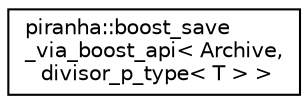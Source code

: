 digraph "Graphical Class Hierarchy"
{
  edge [fontname="Helvetica",fontsize="10",labelfontname="Helvetica",labelfontsize="10"];
  node [fontname="Helvetica",fontsize="10",shape=record];
  rankdir="LR";
  Node0 [label="piranha::boost_save\l_via_boost_api\< Archive,\l divisor_p_type\< T \> \>",height=0.2,width=0.4,color="black", fillcolor="white", style="filled",URL="$structpiranha_1_1boost__save__via__boost__api.html"];
}
